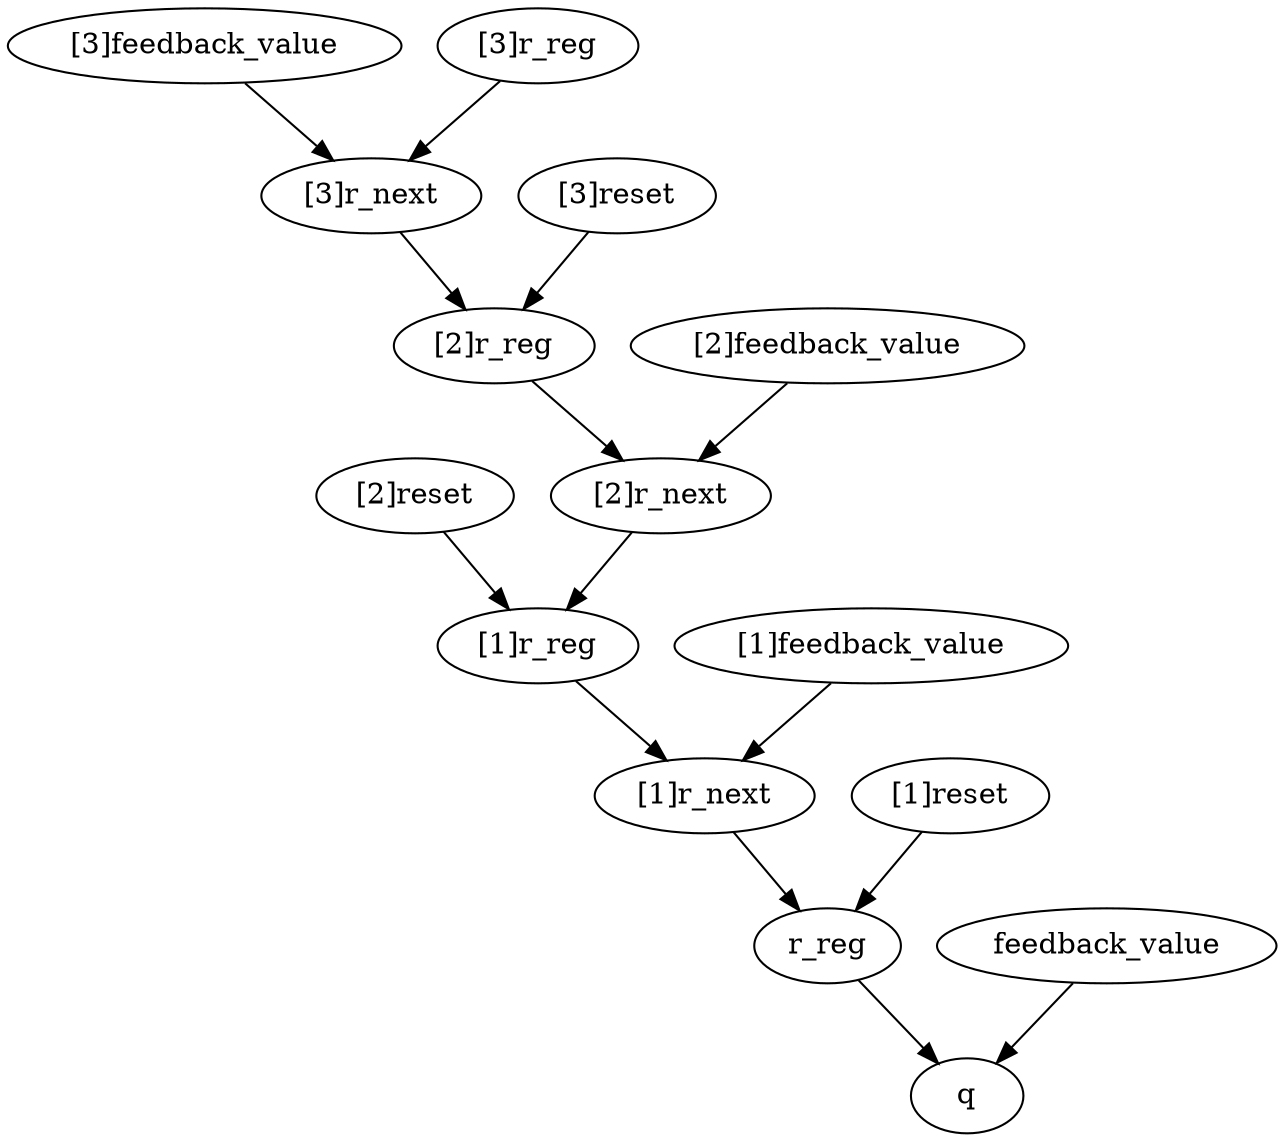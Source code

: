 strict digraph "" {
	"[2]reset"	[complexity=11,
		importance=2.22807047551,
		rank=0.20255186141];
	"[1]r_reg"	[complexity=10,
		importance=1.05263170355,
		rank=0.105263170355];
	"[2]reset" -> "[1]r_reg";
	"[1]feedback_value"	[complexity=10,
		importance=0.877192931588,
		rank=0.0877192931588];
	"[1]r_next"	[complexity=5,
		importance=0.754385863176,
		rank=0.150877172635];
	"[1]feedback_value" -> "[1]r_next";
	"[1]r_reg" -> "[1]r_next";
	"[3]feedback_value"	[complexity=24,
		importance=1.92982463514,
		rank=0.0804093597974];
	"[3]r_next"	[complexity=19,
		importance=1.80701756672,
		rank=0.0951061877223];
	"[3]feedback_value" -> "[3]r_next";
	"[2]r_reg"	[complexity=17,
		importance=1.57894755532,
		rank=0.0928792679602];
	"[2]r_next"	[complexity=12,
		importance=1.28070171495,
		rank=0.106725142913];
	"[2]r_reg" -> "[2]r_next";
	"[3]r_next" -> "[2]r_reg";
	feedback_value	[complexity=3,
		importance=0.350877079814,
		rank=0.116959026605];
	q	[complexity=0,
		importance=0.228070011402,
		rank=0.0];
	feedback_value -> q;
	"[2]feedback_value"	[complexity=17,
		importance=1.40350878336,
		rank=0.0825593401978];
	"[2]feedback_value" -> "[2]r_next";
	"[3]r_reg"	[complexity=24,
		importance=2.1052634071,
		rank=0.0877193086291];
	"[3]r_reg" -> "[3]r_next";
	r_reg	[complexity=3,
		importance=0.526315851774,
		rank=0.175438617258];
	"[1]r_next" -> r_reg;
	"[2]r_next" -> "[1]r_reg";
	r_reg -> q;
	"[1]reset"	[complexity=4,
		importance=1.17543877196,
		rank=0.29385969299];
	"[1]reset" -> r_reg;
	"[3]reset"	[complexity=18,
		importance=3.28070217906,
		rank=0.18226123217];
	"[3]reset" -> "[2]r_reg";
}
